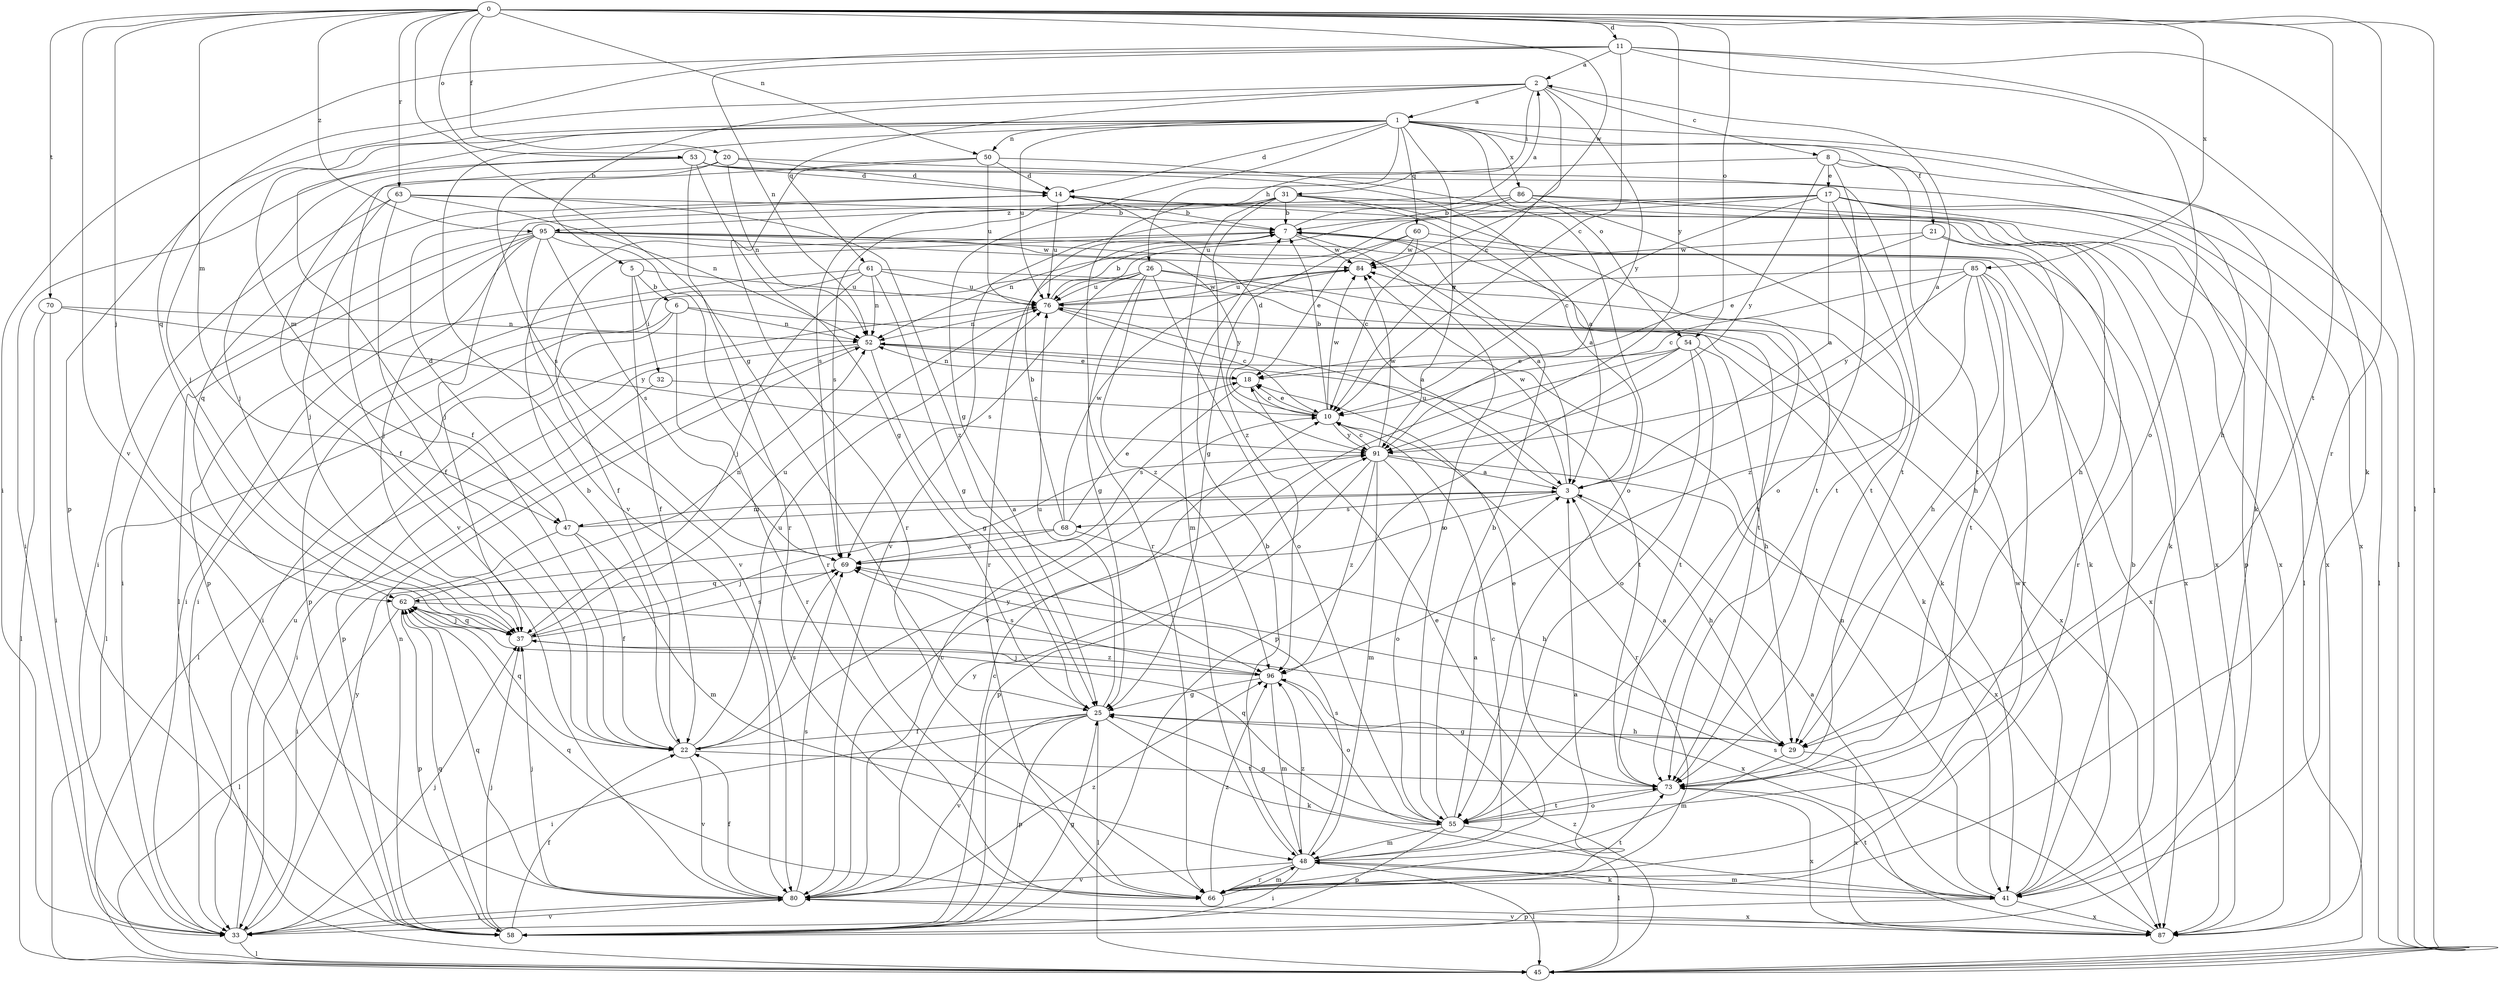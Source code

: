 strict digraph  {
0;
1;
2;
3;
5;
6;
7;
8;
10;
11;
14;
17;
18;
20;
21;
22;
25;
26;
29;
31;
32;
33;
37;
41;
45;
47;
48;
50;
52;
53;
54;
55;
58;
60;
61;
62;
63;
66;
68;
69;
70;
73;
76;
80;
84;
85;
86;
87;
91;
95;
96;
0 -> 11  [label=d];
0 -> 20  [label=f];
0 -> 25  [label=g];
0 -> 37  [label=j];
0 -> 45  [label=l];
0 -> 47  [label=m];
0 -> 50  [label=n];
0 -> 53  [label=o];
0 -> 54  [label=o];
0 -> 63  [label=r];
0 -> 66  [label=r];
0 -> 70  [label=t];
0 -> 73  [label=t];
0 -> 80  [label=v];
0 -> 84  [label=w];
0 -> 85  [label=x];
0 -> 91  [label=y];
0 -> 95  [label=z];
1 -> 14  [label=d];
1 -> 21  [label=f];
1 -> 22  [label=f];
1 -> 25  [label=g];
1 -> 26  [label=h];
1 -> 29  [label=h];
1 -> 37  [label=j];
1 -> 41  [label=k];
1 -> 47  [label=m];
1 -> 50  [label=n];
1 -> 54  [label=o];
1 -> 60  [label=q];
1 -> 76  [label=u];
1 -> 80  [label=v];
1 -> 86  [label=x];
1 -> 91  [label=y];
2 -> 1  [label=a];
2 -> 5  [label=b];
2 -> 8  [label=c];
2 -> 10  [label=c];
2 -> 31  [label=i];
2 -> 58  [label=p];
2 -> 61  [label=q];
2 -> 91  [label=y];
3 -> 2  [label=a];
3 -> 29  [label=h];
3 -> 47  [label=m];
3 -> 68  [label=s];
3 -> 69  [label=s];
3 -> 76  [label=u];
3 -> 84  [label=w];
5 -> 6  [label=b];
5 -> 22  [label=f];
5 -> 32  [label=i];
5 -> 76  [label=u];
6 -> 33  [label=i];
6 -> 45  [label=l];
6 -> 52  [label=n];
6 -> 66  [label=r];
6 -> 87  [label=x];
7 -> 2  [label=a];
7 -> 22  [label=f];
7 -> 55  [label=o];
7 -> 66  [label=r];
7 -> 73  [label=t];
7 -> 84  [label=w];
8 -> 17  [label=e];
8 -> 45  [label=l];
8 -> 55  [label=o];
8 -> 69  [label=s];
8 -> 73  [label=t];
8 -> 91  [label=y];
10 -> 7  [label=b];
10 -> 14  [label=d];
10 -> 18  [label=e];
10 -> 66  [label=r];
10 -> 84  [label=w];
10 -> 91  [label=y];
11 -> 2  [label=a];
11 -> 10  [label=c];
11 -> 33  [label=i];
11 -> 41  [label=k];
11 -> 45  [label=l];
11 -> 52  [label=n];
11 -> 55  [label=o];
11 -> 62  [label=q];
14 -> 7  [label=b];
14 -> 29  [label=h];
14 -> 41  [label=k];
14 -> 62  [label=q];
14 -> 76  [label=u];
17 -> 3  [label=a];
17 -> 10  [label=c];
17 -> 25  [label=g];
17 -> 45  [label=l];
17 -> 58  [label=p];
17 -> 73  [label=t];
17 -> 80  [label=v];
17 -> 87  [label=x];
17 -> 95  [label=z];
18 -> 10  [label=c];
18 -> 52  [label=n];
18 -> 69  [label=s];
20 -> 14  [label=d];
20 -> 22  [label=f];
20 -> 52  [label=n];
20 -> 69  [label=s];
20 -> 73  [label=t];
21 -> 18  [label=e];
21 -> 29  [label=h];
21 -> 66  [label=r];
21 -> 84  [label=w];
22 -> 7  [label=b];
22 -> 62  [label=q];
22 -> 69  [label=s];
22 -> 73  [label=t];
22 -> 76  [label=u];
22 -> 80  [label=v];
22 -> 91  [label=y];
25 -> 22  [label=f];
25 -> 29  [label=h];
25 -> 33  [label=i];
25 -> 41  [label=k];
25 -> 45  [label=l];
25 -> 58  [label=p];
25 -> 76  [label=u];
25 -> 80  [label=v];
26 -> 3  [label=a];
26 -> 25  [label=g];
26 -> 33  [label=i];
26 -> 55  [label=o];
26 -> 69  [label=s];
26 -> 73  [label=t];
26 -> 76  [label=u];
26 -> 96  [label=z];
29 -> 3  [label=a];
29 -> 25  [label=g];
29 -> 48  [label=m];
29 -> 87  [label=x];
31 -> 3  [label=a];
31 -> 7  [label=b];
31 -> 48  [label=m];
31 -> 66  [label=r];
31 -> 69  [label=s];
31 -> 73  [label=t];
31 -> 87  [label=x];
31 -> 96  [label=z];
32 -> 10  [label=c];
32 -> 33  [label=i];
33 -> 37  [label=j];
33 -> 45  [label=l];
33 -> 76  [label=u];
33 -> 80  [label=v];
33 -> 91  [label=y];
37 -> 62  [label=q];
37 -> 69  [label=s];
37 -> 76  [label=u];
37 -> 96  [label=z];
41 -> 3  [label=a];
41 -> 7  [label=b];
41 -> 48  [label=m];
41 -> 52  [label=n];
41 -> 58  [label=p];
41 -> 73  [label=t];
41 -> 84  [label=w];
41 -> 87  [label=x];
45 -> 96  [label=z];
47 -> 3  [label=a];
47 -> 14  [label=d];
47 -> 22  [label=f];
47 -> 33  [label=i];
47 -> 48  [label=m];
48 -> 7  [label=b];
48 -> 10  [label=c];
48 -> 18  [label=e];
48 -> 33  [label=i];
48 -> 41  [label=k];
48 -> 45  [label=l];
48 -> 66  [label=r];
48 -> 69  [label=s];
48 -> 80  [label=v];
48 -> 96  [label=z];
50 -> 14  [label=d];
50 -> 55  [label=o];
50 -> 66  [label=r];
50 -> 76  [label=u];
50 -> 80  [label=v];
52 -> 18  [label=e];
52 -> 25  [label=g];
52 -> 45  [label=l];
52 -> 58  [label=p];
52 -> 73  [label=t];
53 -> 3  [label=a];
53 -> 14  [label=d];
53 -> 25  [label=g];
53 -> 33  [label=i];
53 -> 37  [label=j];
53 -> 66  [label=r];
53 -> 87  [label=x];
54 -> 18  [label=e];
54 -> 29  [label=h];
54 -> 55  [label=o];
54 -> 58  [label=p];
54 -> 73  [label=t];
54 -> 80  [label=v];
55 -> 3  [label=a];
55 -> 7  [label=b];
55 -> 25  [label=g];
55 -> 45  [label=l];
55 -> 48  [label=m];
55 -> 58  [label=p];
55 -> 62  [label=q];
55 -> 73  [label=t];
58 -> 10  [label=c];
58 -> 22  [label=f];
58 -> 25  [label=g];
58 -> 37  [label=j];
58 -> 52  [label=n];
58 -> 62  [label=q];
60 -> 10  [label=c];
60 -> 18  [label=e];
60 -> 52  [label=n];
60 -> 84  [label=w];
60 -> 87  [label=x];
61 -> 25  [label=g];
61 -> 33  [label=i];
61 -> 37  [label=j];
61 -> 41  [label=k];
61 -> 52  [label=n];
61 -> 58  [label=p];
61 -> 76  [label=u];
62 -> 37  [label=j];
62 -> 45  [label=l];
62 -> 52  [label=n];
62 -> 58  [label=p];
62 -> 87  [label=x];
63 -> 7  [label=b];
63 -> 22  [label=f];
63 -> 33  [label=i];
63 -> 37  [label=j];
63 -> 52  [label=n];
63 -> 96  [label=z];
66 -> 3  [label=a];
66 -> 48  [label=m];
66 -> 62  [label=q];
66 -> 73  [label=t];
66 -> 96  [label=z];
68 -> 7  [label=b];
68 -> 18  [label=e];
68 -> 29  [label=h];
68 -> 37  [label=j];
68 -> 69  [label=s];
68 -> 84  [label=w];
69 -> 62  [label=q];
70 -> 33  [label=i];
70 -> 45  [label=l];
70 -> 52  [label=n];
70 -> 91  [label=y];
73 -> 18  [label=e];
73 -> 55  [label=o];
73 -> 87  [label=x];
76 -> 7  [label=b];
76 -> 10  [label=c];
76 -> 41  [label=k];
76 -> 52  [label=n];
76 -> 84  [label=w];
80 -> 10  [label=c];
80 -> 22  [label=f];
80 -> 33  [label=i];
80 -> 37  [label=j];
80 -> 62  [label=q];
80 -> 69  [label=s];
80 -> 87  [label=x];
80 -> 91  [label=y];
80 -> 96  [label=z];
84 -> 76  [label=u];
85 -> 10  [label=c];
85 -> 29  [label=h];
85 -> 66  [label=r];
85 -> 73  [label=t];
85 -> 76  [label=u];
85 -> 87  [label=x];
85 -> 91  [label=y];
85 -> 96  [label=z];
86 -> 7  [label=b];
86 -> 37  [label=j];
86 -> 45  [label=l];
86 -> 73  [label=t];
86 -> 76  [label=u];
86 -> 87  [label=x];
87 -> 69  [label=s];
87 -> 80  [label=v];
91 -> 3  [label=a];
91 -> 10  [label=c];
91 -> 48  [label=m];
91 -> 55  [label=o];
91 -> 58  [label=p];
91 -> 84  [label=w];
91 -> 87  [label=x];
91 -> 96  [label=z];
95 -> 3  [label=a];
95 -> 33  [label=i];
95 -> 37  [label=j];
95 -> 41  [label=k];
95 -> 45  [label=l];
95 -> 58  [label=p];
95 -> 66  [label=r];
95 -> 69  [label=s];
95 -> 80  [label=v];
95 -> 84  [label=w];
95 -> 91  [label=y];
96 -> 25  [label=g];
96 -> 37  [label=j];
96 -> 48  [label=m];
96 -> 55  [label=o];
96 -> 69  [label=s];
}
